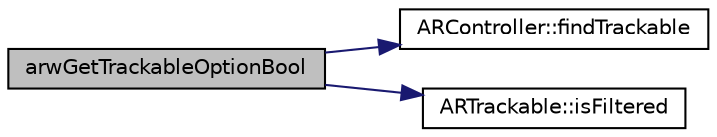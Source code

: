digraph "arwGetTrackableOptionBool"
{
 // INTERACTIVE_SVG=YES
  edge [fontname="Helvetica",fontsize="10",labelfontname="Helvetica",labelfontsize="10"];
  node [fontname="Helvetica",fontsize="10",shape=record];
  rankdir="LR";
  Node1 [label="arwGetTrackableOptionBool",height=0.2,width=0.4,color="black", fillcolor="grey75", style="filled", fontcolor="black"];
  Node1 -> Node2 [color="midnightblue",fontsize="10",style="solid",fontname="Helvetica"];
  Node2 [label="ARController::findTrackable",height=0.2,width=0.4,color="black", fillcolor="white", style="filled",URL="$class_a_r_controller.html#a4eafe05e50bdb9e788ad836f4c2104f1",tooltip="Searches the collection of trackables for the given ID. "];
  Node1 -> Node3 [color="midnightblue",fontsize="10",style="solid",fontname="Helvetica"];
  Node3 [label="ARTrackable::isFiltered",height=0.2,width=0.4,color="black", fillcolor="white", style="filled",URL="$class_a_r_trackable.html#a72e447caace9aaf7248e7ed4860982a3"];
}
